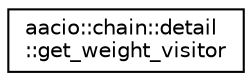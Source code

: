 digraph "Graphical Class Hierarchy"
{
  edge [fontname="Helvetica",fontsize="10",labelfontname="Helvetica",labelfontsize="10"];
  node [fontname="Helvetica",fontsize="10",shape=record];
  rankdir="LR";
  Node0 [label="aacio::chain::detail\l::get_weight_visitor",height=0.2,width=0.4,color="black", fillcolor="white", style="filled",URL="$structaacio_1_1chain_1_1detail_1_1get__weight__visitor.html"];
}
